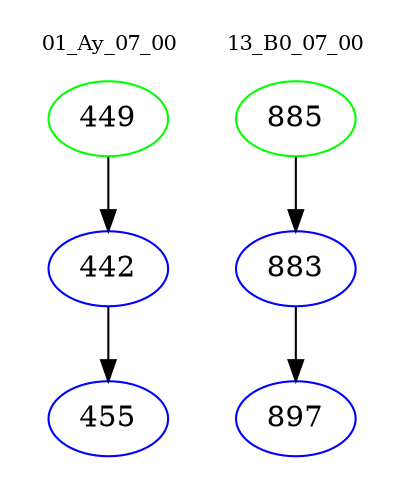 digraph{
subgraph cluster_0 {
color = white
label = "01_Ay_07_00";
fontsize=10;
T0_449 [label="449", color="green"]
T0_449 -> T0_442 [color="black"]
T0_442 [label="442", color="blue"]
T0_442 -> T0_455 [color="black"]
T0_455 [label="455", color="blue"]
}
subgraph cluster_1 {
color = white
label = "13_B0_07_00";
fontsize=10;
T1_885 [label="885", color="green"]
T1_885 -> T1_883 [color="black"]
T1_883 [label="883", color="blue"]
T1_883 -> T1_897 [color="black"]
T1_897 [label="897", color="blue"]
}
}
